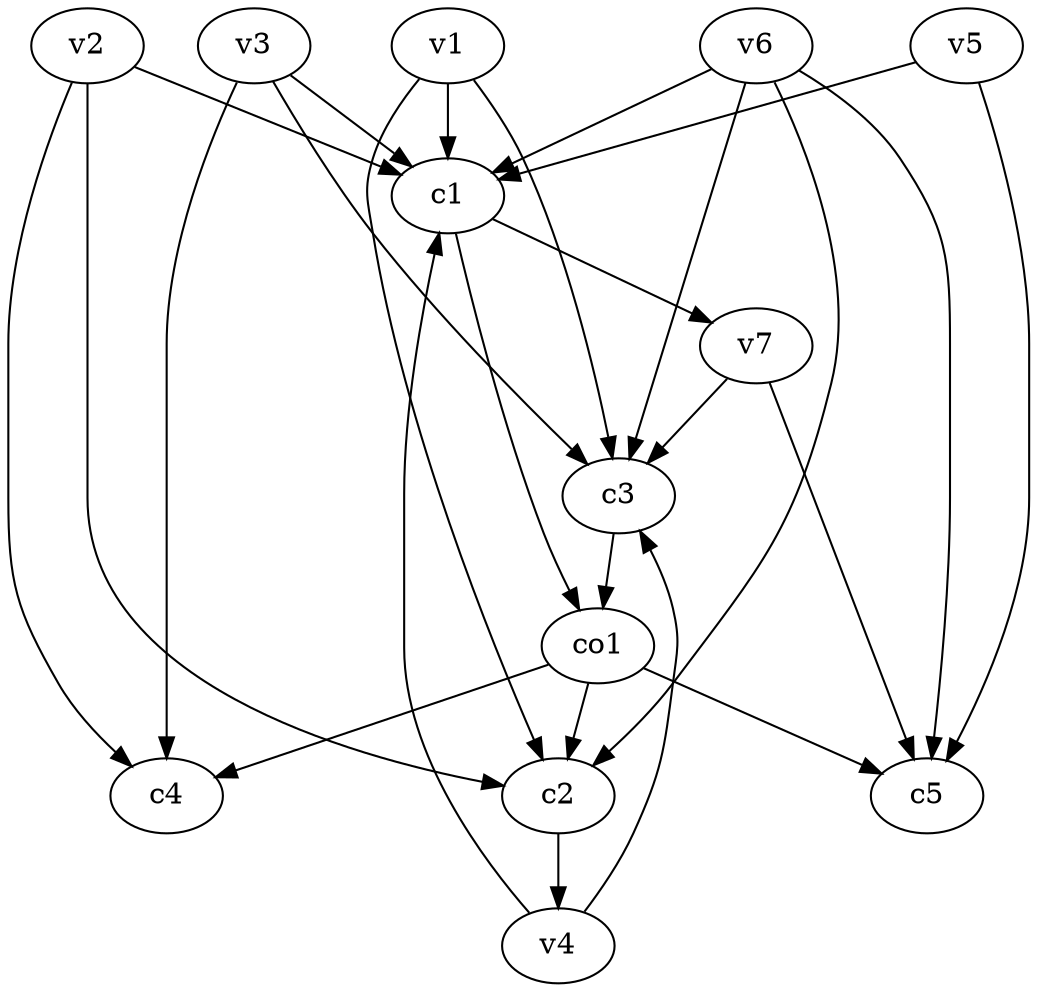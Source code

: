 strict digraph  {
c1;
c2;
c3;
c4;
c5;
v1;
v2;
v3;
v4;
v5;
v6;
v7;
co1;
c1 -> co1  [weight=1];
c1 -> v7  [weight=1];
c2 -> v4  [weight=1];
c3 -> co1  [weight=1];
v1 -> c2  [weight=1];
v1 -> c1  [weight=1];
v1 -> c3  [weight=1];
v2 -> c1  [weight=1];
v2 -> c2  [weight=1];
v2 -> c4  [weight=1];
v3 -> c1  [weight=1];
v3 -> c4  [weight=1];
v3 -> c3  [weight=1];
v4 -> c3  [weight=1];
v4 -> c1  [weight=1];
v5 -> c1  [weight=1];
v5 -> c5  [weight=1];
v6 -> c3  [weight=1];
v6 -> c2  [weight=1];
v6 -> c1  [weight=1];
v6 -> c5  [weight=1];
v7 -> c3  [weight=1];
v7 -> c5  [weight=1];
co1 -> c5  [weight=1];
co1 -> c4  [weight=1];
co1 -> c2  [weight=1];
}
